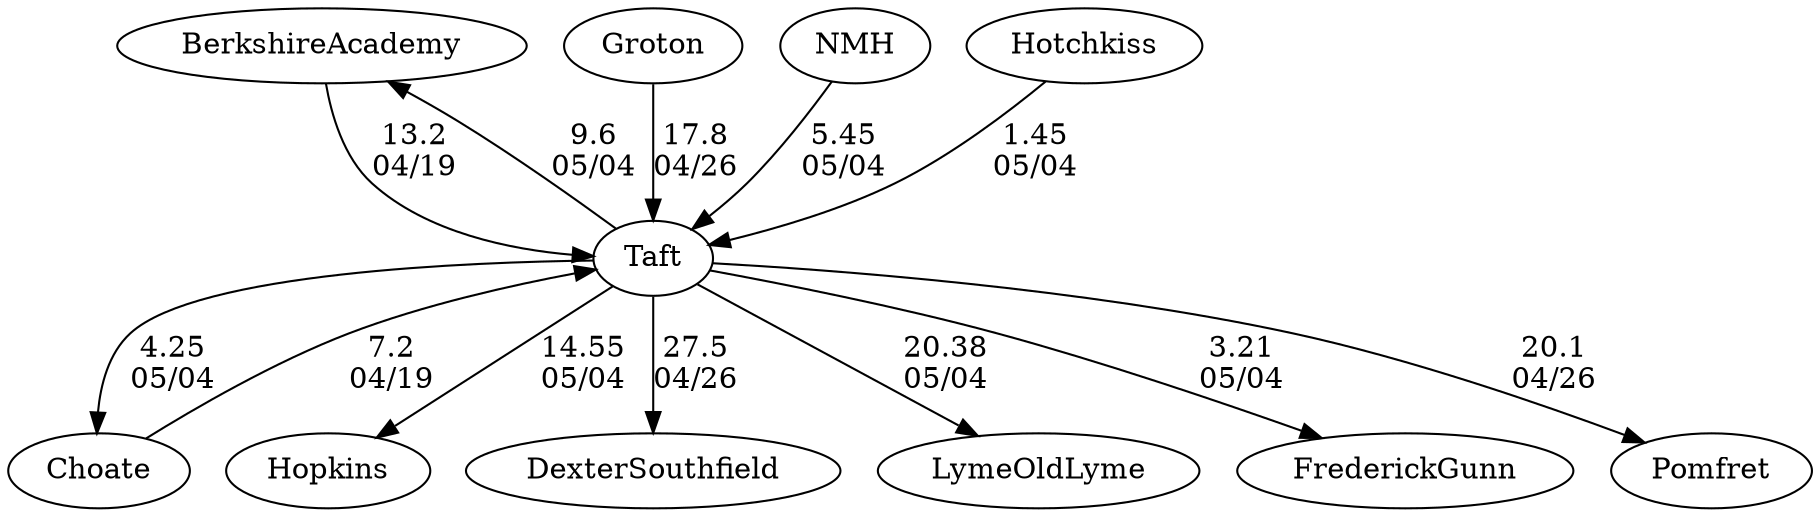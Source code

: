 digraph girls1foursTaft {BerkshireAcademy [URL="girls1foursTaftBerkshireAcademy.html"];Groton [URL="girls1foursTaftGroton.html"];NMH [URL="girls1foursTaftNMH.html"];Hopkins [URL="girls1foursTaftHopkins.html"];DexterSouthfield [URL="girls1foursTaftDexterSouthfield.html"];LymeOldLyme [URL="girls1foursTaftLymeOldLyme.html"];Choate [URL="girls1foursTaftChoate.html"];Hotchkiss [URL="girls1foursTaftHotchkiss.html"];Taft [URL="girls1foursTaftTaft.html"];FrederickGunn [URL="girls1foursTaftFrederickGunn.html"];Pomfret [URL="girls1foursTaftPomfret.html"];Groton -> Taft[label="17.8
04/26", weight="83", tooltip="NEIRA Girls Fours, Pomfret v. Dexter-Southfield, Groton, Taft			
Distance: 1500m Conditions: Tailwind (9-12mph) with occasional gusts. Good water for first 500-700 meters, increasing chop for second half of race. Overall, decent conditions. Comments: Alternated races with boys. Order of girls races: G4, G3, G2, G1.
None", URL="https://www.row2k.com/results/resultspage.cfm?UID=5150789F21FD9599874CA9451EBDC220&cat=1", random="random"]; 
Taft -> Pomfret[label="20.1
04/26", weight="80", tooltip="NEIRA Girls Fours, Pomfret v. Dexter-Southfield, Groton, Taft			
Distance: 1500m Conditions: Tailwind (9-12mph) with occasional gusts. Good water for first 500-700 meters, increasing chop for second half of race. Overall, decent conditions. Comments: Alternated races with boys. Order of girls races: G4, G3, G2, G1.
None", URL="https://www.row2k.com/results/resultspage.cfm?UID=5150789F21FD9599874CA9451EBDC220&cat=1", random="random"]; 
Taft -> DexterSouthfield[label="27.5
04/26", weight="73", tooltip="NEIRA Girls Fours, Pomfret v. Dexter-Southfield, Groton, Taft			
Distance: 1500m Conditions: Tailwind (9-12mph) with occasional gusts. Good water for first 500-700 meters, increasing chop for second half of race. Overall, decent conditions. Comments: Alternated races with boys. Order of girls races: G4, G3, G2, G1.
None", URL="https://www.row2k.com/results/resultspage.cfm?UID=5150789F21FD9599874CA9451EBDC220&cat=1", random="random"]; 
BerkshireAcademy -> Taft[label="13.2
04/19", weight="87", tooltip="NEIRA Boys & Girls Fours,Berkshire v. Choate & Taft			
Distance: 1500 M Conditions: Warm, partly cloudy. Steady tailwind ~8-12 mph throughout the afternoon; strongest in the latter 1000 M. Comments: In the G2 race, Berkshire stopped before the finish line and drifted across. Thanks to Choate and Taft for traveling to Camp Sloane for our annual early season tilt.
None", URL="https://www.row2k.com/results/resultspage.cfm?UID=9D6EF532608DCE0FFB64EAEAE8781272&cat=5", random="random"]; 
Choate -> Taft[label="7.2
04/19", weight="93", tooltip="NEIRA Boys & Girls Fours,Berkshire v. Choate & Taft			
Distance: 1500 M Conditions: Warm, partly cloudy. Steady tailwind ~8-12 mph throughout the afternoon; strongest in the latter 1000 M. Comments: In the G2 race, Berkshire stopped before the finish line and drifted across. Thanks to Choate and Taft for traveling to Camp Sloane for our annual early season tilt.
None", URL="https://www.row2k.com/results/resultspage.cfm?UID=9D6EF532608DCE0FFB64EAEAE8781272&cat=5", random="random"]; 
NMH -> Taft[label="5.45
05/04", weight="95", tooltip="Founder's Day Regatta			
", URL="", random="random"]; 
Hotchkiss -> Taft[label="1.45
05/04", weight="99", tooltip="Founder's Day Regatta			
", URL="", random="random"]; 
Taft -> Choate[label="4.25
05/04", weight="96", tooltip="Founder's Day Regatta			
", URL="", random="random"]; 
Taft -> Hopkins[label="14.55
05/04", weight="86", tooltip="Founder's Day Regatta			
", URL="", random="random"]; 
Taft -> BerkshireAcademy[label="9.6
05/04", weight="91", tooltip="Founder's Day Regatta			
", URL="", random="random"]; 
Taft -> FrederickGunn[label="3.21
05/04", weight="97", tooltip="Founder's Day Regatta			
", URL="", random="random"]; 
Taft -> LymeOldLyme[label="20.38
05/04", weight="80", tooltip="Founder's Day Regatta			
", URL="", random="random"]}